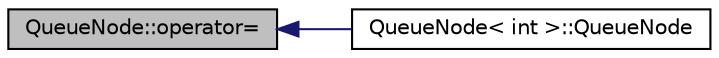 digraph "QueueNode::operator="
{
  edge [fontname="Helvetica",fontsize="10",labelfontname="Helvetica",labelfontsize="10"];
  node [fontname="Helvetica",fontsize="10",shape=record];
  rankdir="LR";
  Node16 [label="QueueNode::operator=",height=0.2,width=0.4,color="black", fillcolor="grey75", style="filled", fontcolor="black"];
  Node16 -> Node17 [dir="back",color="midnightblue",fontsize="10",style="solid",fontname="Helvetica"];
  Node17 [label="QueueNode\< int \>::QueueNode",height=0.2,width=0.4,color="black", fillcolor="white", style="filled",URL="$d1/d16/class_queue_node.html#a2c22feef35d910bec7138598e8784e25"];
}
